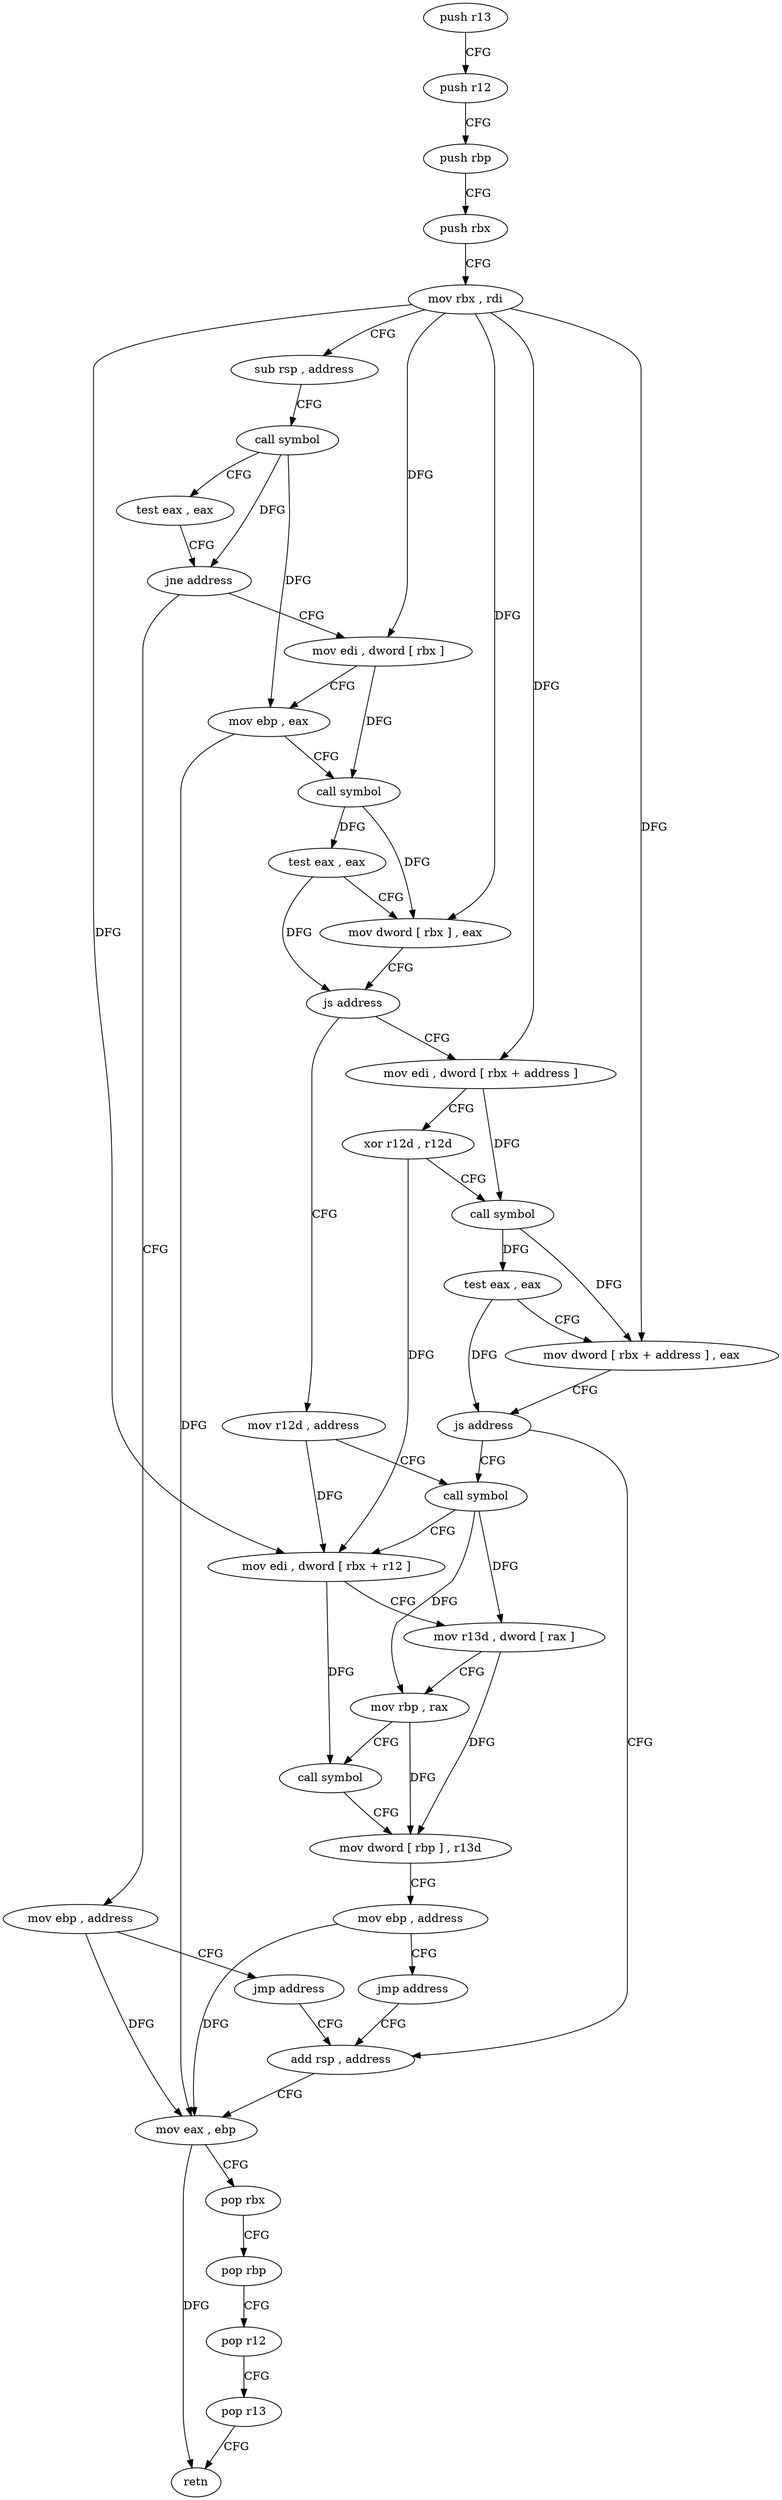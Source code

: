 digraph "func" {
"4237520" [label = "push r13" ]
"4237522" [label = "push r12" ]
"4237524" [label = "push rbp" ]
"4237525" [label = "push rbx" ]
"4237526" [label = "mov rbx , rdi" ]
"4237529" [label = "sub rsp , address" ]
"4237533" [label = "call symbol" ]
"4237538" [label = "test eax , eax" ]
"4237540" [label = "jne address" ]
"4237632" [label = "mov ebp , address" ]
"4237542" [label = "mov edi , dword [ rbx ]" ]
"4237637" [label = "jmp address" ]
"4237575" [label = "add rsp , address" ]
"4237544" [label = "mov ebp , eax" ]
"4237546" [label = "call symbol" ]
"4237551" [label = "test eax , eax" ]
"4237553" [label = "mov dword [ rbx ] , eax" ]
"4237555" [label = "js address" ]
"4237592" [label = "mov r12d , address" ]
"4237557" [label = "mov edi , dword [ rbx + address ]" ]
"4237579" [label = "mov eax , ebp" ]
"4237581" [label = "pop rbx" ]
"4237582" [label = "pop rbp" ]
"4237583" [label = "pop r12" ]
"4237585" [label = "pop r13" ]
"4237587" [label = "retn" ]
"4237598" [label = "call symbol" ]
"4237560" [label = "xor r12d , r12d" ]
"4237563" [label = "call symbol" ]
"4237568" [label = "test eax , eax" ]
"4237570" [label = "mov dword [ rbx + address ] , eax" ]
"4237573" [label = "js address" ]
"4237603" [label = "mov edi , dword [ rbx + r12 ]" ]
"4237607" [label = "mov r13d , dword [ rax ]" ]
"4237610" [label = "mov rbp , rax" ]
"4237613" [label = "call symbol" ]
"4237618" [label = "mov dword [ rbp ] , r13d" ]
"4237622" [label = "mov ebp , address" ]
"4237627" [label = "jmp address" ]
"4237520" -> "4237522" [ label = "CFG" ]
"4237522" -> "4237524" [ label = "CFG" ]
"4237524" -> "4237525" [ label = "CFG" ]
"4237525" -> "4237526" [ label = "CFG" ]
"4237526" -> "4237529" [ label = "CFG" ]
"4237526" -> "4237542" [ label = "DFG" ]
"4237526" -> "4237553" [ label = "DFG" ]
"4237526" -> "4237557" [ label = "DFG" ]
"4237526" -> "4237570" [ label = "DFG" ]
"4237526" -> "4237603" [ label = "DFG" ]
"4237529" -> "4237533" [ label = "CFG" ]
"4237533" -> "4237538" [ label = "CFG" ]
"4237533" -> "4237540" [ label = "DFG" ]
"4237533" -> "4237544" [ label = "DFG" ]
"4237538" -> "4237540" [ label = "CFG" ]
"4237540" -> "4237632" [ label = "CFG" ]
"4237540" -> "4237542" [ label = "CFG" ]
"4237632" -> "4237637" [ label = "CFG" ]
"4237632" -> "4237579" [ label = "DFG" ]
"4237542" -> "4237544" [ label = "CFG" ]
"4237542" -> "4237546" [ label = "DFG" ]
"4237637" -> "4237575" [ label = "CFG" ]
"4237575" -> "4237579" [ label = "CFG" ]
"4237544" -> "4237546" [ label = "CFG" ]
"4237544" -> "4237579" [ label = "DFG" ]
"4237546" -> "4237551" [ label = "DFG" ]
"4237546" -> "4237553" [ label = "DFG" ]
"4237551" -> "4237553" [ label = "CFG" ]
"4237551" -> "4237555" [ label = "DFG" ]
"4237553" -> "4237555" [ label = "CFG" ]
"4237555" -> "4237592" [ label = "CFG" ]
"4237555" -> "4237557" [ label = "CFG" ]
"4237592" -> "4237598" [ label = "CFG" ]
"4237592" -> "4237603" [ label = "DFG" ]
"4237557" -> "4237560" [ label = "CFG" ]
"4237557" -> "4237563" [ label = "DFG" ]
"4237579" -> "4237581" [ label = "CFG" ]
"4237579" -> "4237587" [ label = "DFG" ]
"4237581" -> "4237582" [ label = "CFG" ]
"4237582" -> "4237583" [ label = "CFG" ]
"4237583" -> "4237585" [ label = "CFG" ]
"4237585" -> "4237587" [ label = "CFG" ]
"4237598" -> "4237603" [ label = "CFG" ]
"4237598" -> "4237607" [ label = "DFG" ]
"4237598" -> "4237610" [ label = "DFG" ]
"4237560" -> "4237563" [ label = "CFG" ]
"4237560" -> "4237603" [ label = "DFG" ]
"4237563" -> "4237568" [ label = "DFG" ]
"4237563" -> "4237570" [ label = "DFG" ]
"4237568" -> "4237570" [ label = "CFG" ]
"4237568" -> "4237573" [ label = "DFG" ]
"4237570" -> "4237573" [ label = "CFG" ]
"4237573" -> "4237598" [ label = "CFG" ]
"4237573" -> "4237575" [ label = "CFG" ]
"4237603" -> "4237607" [ label = "CFG" ]
"4237603" -> "4237613" [ label = "DFG" ]
"4237607" -> "4237610" [ label = "CFG" ]
"4237607" -> "4237618" [ label = "DFG" ]
"4237610" -> "4237613" [ label = "CFG" ]
"4237610" -> "4237618" [ label = "DFG" ]
"4237613" -> "4237618" [ label = "CFG" ]
"4237618" -> "4237622" [ label = "CFG" ]
"4237622" -> "4237627" [ label = "CFG" ]
"4237622" -> "4237579" [ label = "DFG" ]
"4237627" -> "4237575" [ label = "CFG" ]
}
